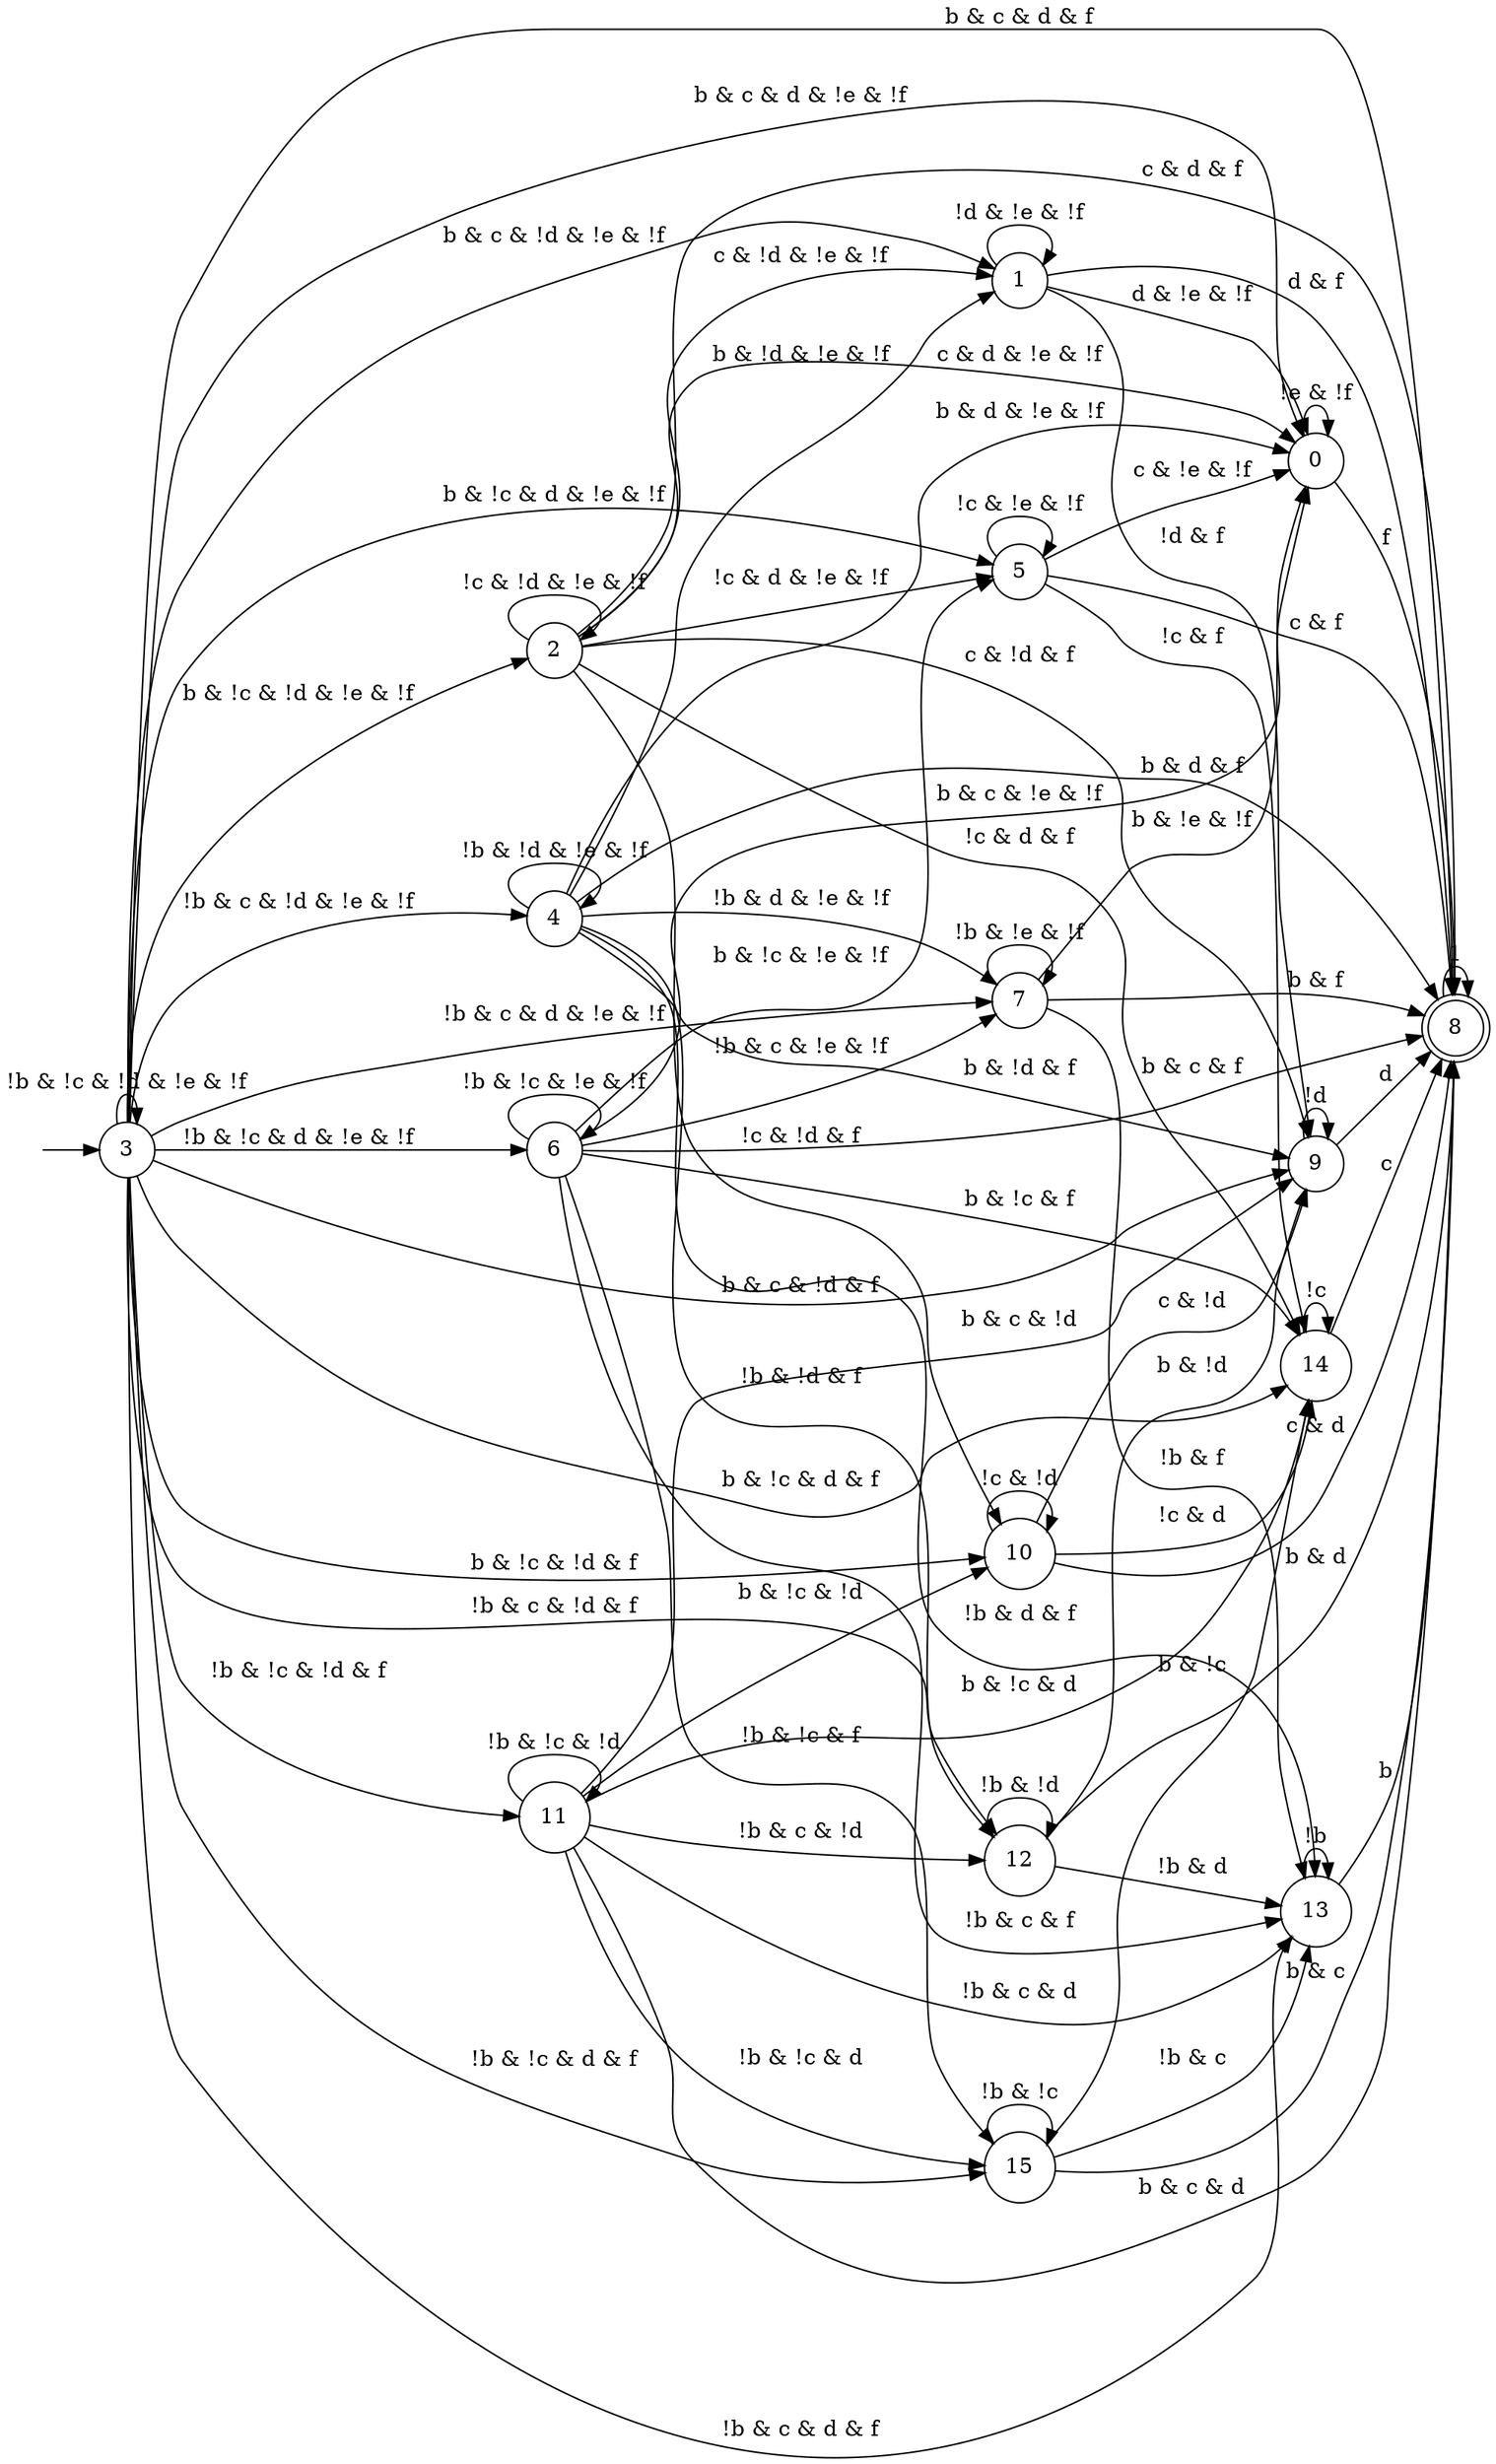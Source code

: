 digraph G {
  rankdir=LR
  node [shape="circle"]
  I [label="", style=invis, width=0]
  I -> 3
  0 [label="0"]
  0 -> 0 [label="!e & !f"]
  0 -> 8 [label="f"]
  1 [label="1"]
  1 -> 0 [label="d & !e & !f"]
  1 -> 1 [label="!d & !e & !f"]
  1 -> 8 [label="d & f"]
  1 -> 9 [label="!d & f"]
  2 [label="2"]
  2 -> 0 [label="c & d & !e & !f"]
  2 -> 1 [label="c & !d & !e & !f"]
  2 -> 2 [label="!c & !d & !e & !f"]
  2 -> 5 [label="!c & d & !e & !f"]
  2 -> 8 [label="c & d & f"]
  2 -> 9 [label="c & !d & f"]
  2 -> 10 [label="!c & !d & f"]
  2 -> 14 [label="!c & d & f"]
  3 [label="3"]
  3 -> 0 [label="b & c & d & !e & !f"]
  3 -> 1 [label="b & c & !d & !e & !f"]
  3 -> 2 [label="b & !c & !d & !e & !f"]
  3 -> 3 [label="!b & !c & !d & !e & !f"]
  3 -> 4 [label="!b & c & !d & !e & !f"]
  3 -> 5 [label="b & !c & d & !e & !f"]
  3 -> 6 [label="!b & !c & d & !e & !f"]
  3 -> 7 [label="!b & c & d & !e & !f"]
  3 -> 8 [label="b & c & d & f"]
  3 -> 9 [label="b & c & !d & f"]
  3 -> 10 [label="b & !c & !d & f"]
  3 -> 11 [label="!b & !c & !d & f"]
  3 -> 12 [label="!b & c & !d & f"]
  3 -> 13 [label="!b & c & d & f"]
  3 -> 14 [label="b & !c & d & f"]
  3 -> 15 [label="!b & !c & d & f"]
  4 [label="4"]
  4 -> 0 [label="b & d & !e & !f"]
  4 -> 1 [label="b & !d & !e & !f"]
  4 -> 4 [label="!b & !d & !e & !f"]
  4 -> 7 [label="!b & d & !e & !f"]
  4 -> 8 [label="b & d & f"]
  4 -> 9 [label="b & !d & f"]
  4 -> 12 [label="!b & !d & f"]
  4 -> 13 [label="!b & d & f"]
  5 [label="5"]
  5 -> 0 [label="c & !e & !f"]
  5 -> 5 [label="!c & !e & !f"]
  5 -> 8 [label="c & f"]
  5 -> 14 [label="!c & f"]
  6 [label="6"]
  6 -> 0 [label="b & c & !e & !f"]
  6 -> 5 [label="b & !c & !e & !f"]
  6 -> 6 [label="!b & !c & !e & !f"]
  6 -> 7 [label="!b & c & !e & !f"]
  6 -> 8 [label="b & c & f"]
  6 -> 13 [label="!b & c & f"]
  6 -> 14 [label="b & !c & f"]
  6 -> 15 [label="!b & !c & f"]
  7 [label="7"]
  7 -> 0 [label="b & !e & !f"]
  7 -> 7 [label="!b & !e & !f"]
  7 -> 8 [label="b & f"]
  7 -> 13 [label="!b & f"]
  8 [label="8", peripheries=2]
  8 -> 8 [label="1"]
  9 [label="9"]
  9 -> 8 [label="d"]
  9 -> 9 [label="!d"]
  10 [label="10"]
  10 -> 8 [label="c & d"]
  10 -> 9 [label="c & !d"]
  10 -> 10 [label="!c & !d"]
  10 -> 14 [label="!c & d"]
  11 [label="11"]
  11 -> 8 [label="b & c & d"]
  11 -> 9 [label="b & c & !d"]
  11 -> 10 [label="b & !c & !d"]
  11 -> 11 [label="!b & !c & !d"]
  11 -> 12 [label="!b & c & !d"]
  11 -> 13 [label="!b & c & d"]
  11 -> 14 [label="b & !c & d"]
  11 -> 15 [label="!b & !c & d"]
  12 [label="12"]
  12 -> 8 [label="b & d"]
  12 -> 9 [label="b & !d"]
  12 -> 12 [label="!b & !d"]
  12 -> 13 [label="!b & d"]
  13 [label="13"]
  13 -> 8 [label="b"]
  13 -> 13 [label="!b"]
  14 [label="14"]
  14 -> 8 [label="c"]
  14 -> 14 [label="!c"]
  15 [label="15"]
  15 -> 8 [label="b & c"]
  15 -> 13 [label="!b & c"]
  15 -> 14 [label="b & !c"]
  15 -> 15 [label="!b & !c"]
}
